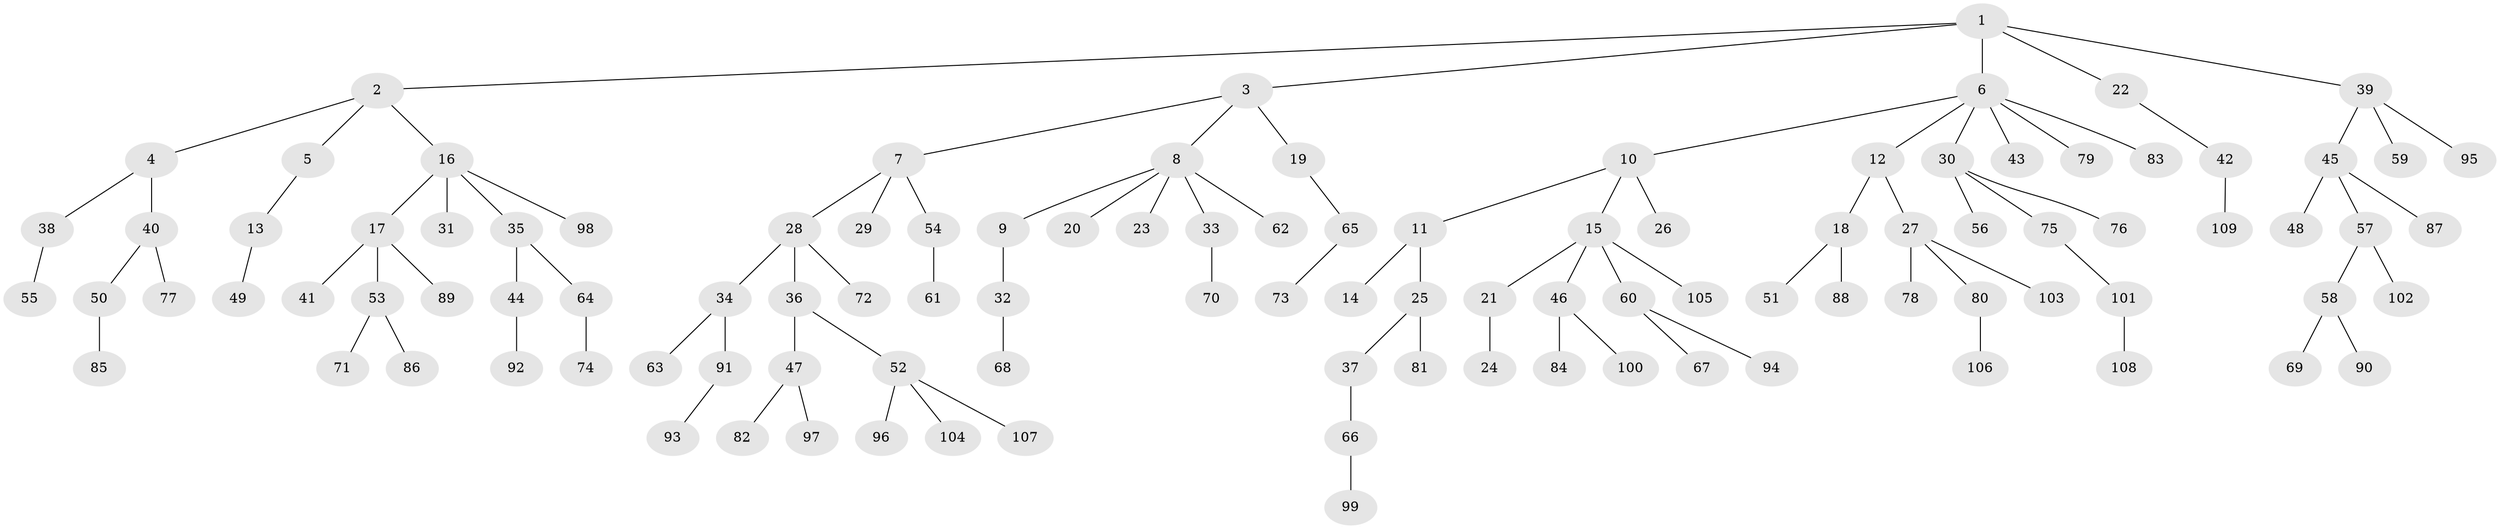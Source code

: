 // coarse degree distribution, {2: 0.19736842105263158, 1: 0.6578947368421053, 4: 0.05263157894736842, 3: 0.02631578947368421, 5: 0.02631578947368421, 8: 0.013157894736842105, 10: 0.013157894736842105, 20: 0.013157894736842105}
// Generated by graph-tools (version 1.1) at 2025/56/03/04/25 21:56:44]
// undirected, 109 vertices, 108 edges
graph export_dot {
graph [start="1"]
  node [color=gray90,style=filled];
  1;
  2;
  3;
  4;
  5;
  6;
  7;
  8;
  9;
  10;
  11;
  12;
  13;
  14;
  15;
  16;
  17;
  18;
  19;
  20;
  21;
  22;
  23;
  24;
  25;
  26;
  27;
  28;
  29;
  30;
  31;
  32;
  33;
  34;
  35;
  36;
  37;
  38;
  39;
  40;
  41;
  42;
  43;
  44;
  45;
  46;
  47;
  48;
  49;
  50;
  51;
  52;
  53;
  54;
  55;
  56;
  57;
  58;
  59;
  60;
  61;
  62;
  63;
  64;
  65;
  66;
  67;
  68;
  69;
  70;
  71;
  72;
  73;
  74;
  75;
  76;
  77;
  78;
  79;
  80;
  81;
  82;
  83;
  84;
  85;
  86;
  87;
  88;
  89;
  90;
  91;
  92;
  93;
  94;
  95;
  96;
  97;
  98;
  99;
  100;
  101;
  102;
  103;
  104;
  105;
  106;
  107;
  108;
  109;
  1 -- 2;
  1 -- 3;
  1 -- 6;
  1 -- 22;
  1 -- 39;
  2 -- 4;
  2 -- 5;
  2 -- 16;
  3 -- 7;
  3 -- 8;
  3 -- 19;
  4 -- 38;
  4 -- 40;
  5 -- 13;
  6 -- 10;
  6 -- 12;
  6 -- 30;
  6 -- 43;
  6 -- 79;
  6 -- 83;
  7 -- 28;
  7 -- 29;
  7 -- 54;
  8 -- 9;
  8 -- 20;
  8 -- 23;
  8 -- 33;
  8 -- 62;
  9 -- 32;
  10 -- 11;
  10 -- 15;
  10 -- 26;
  11 -- 14;
  11 -- 25;
  12 -- 18;
  12 -- 27;
  13 -- 49;
  15 -- 21;
  15 -- 46;
  15 -- 60;
  15 -- 105;
  16 -- 17;
  16 -- 31;
  16 -- 35;
  16 -- 98;
  17 -- 41;
  17 -- 53;
  17 -- 89;
  18 -- 51;
  18 -- 88;
  19 -- 65;
  21 -- 24;
  22 -- 42;
  25 -- 37;
  25 -- 81;
  27 -- 78;
  27 -- 80;
  27 -- 103;
  28 -- 34;
  28 -- 36;
  28 -- 72;
  30 -- 56;
  30 -- 75;
  30 -- 76;
  32 -- 68;
  33 -- 70;
  34 -- 63;
  34 -- 91;
  35 -- 44;
  35 -- 64;
  36 -- 47;
  36 -- 52;
  37 -- 66;
  38 -- 55;
  39 -- 45;
  39 -- 59;
  39 -- 95;
  40 -- 50;
  40 -- 77;
  42 -- 109;
  44 -- 92;
  45 -- 48;
  45 -- 57;
  45 -- 87;
  46 -- 84;
  46 -- 100;
  47 -- 82;
  47 -- 97;
  50 -- 85;
  52 -- 96;
  52 -- 104;
  52 -- 107;
  53 -- 71;
  53 -- 86;
  54 -- 61;
  57 -- 58;
  57 -- 102;
  58 -- 69;
  58 -- 90;
  60 -- 67;
  60 -- 94;
  64 -- 74;
  65 -- 73;
  66 -- 99;
  75 -- 101;
  80 -- 106;
  91 -- 93;
  101 -- 108;
}
